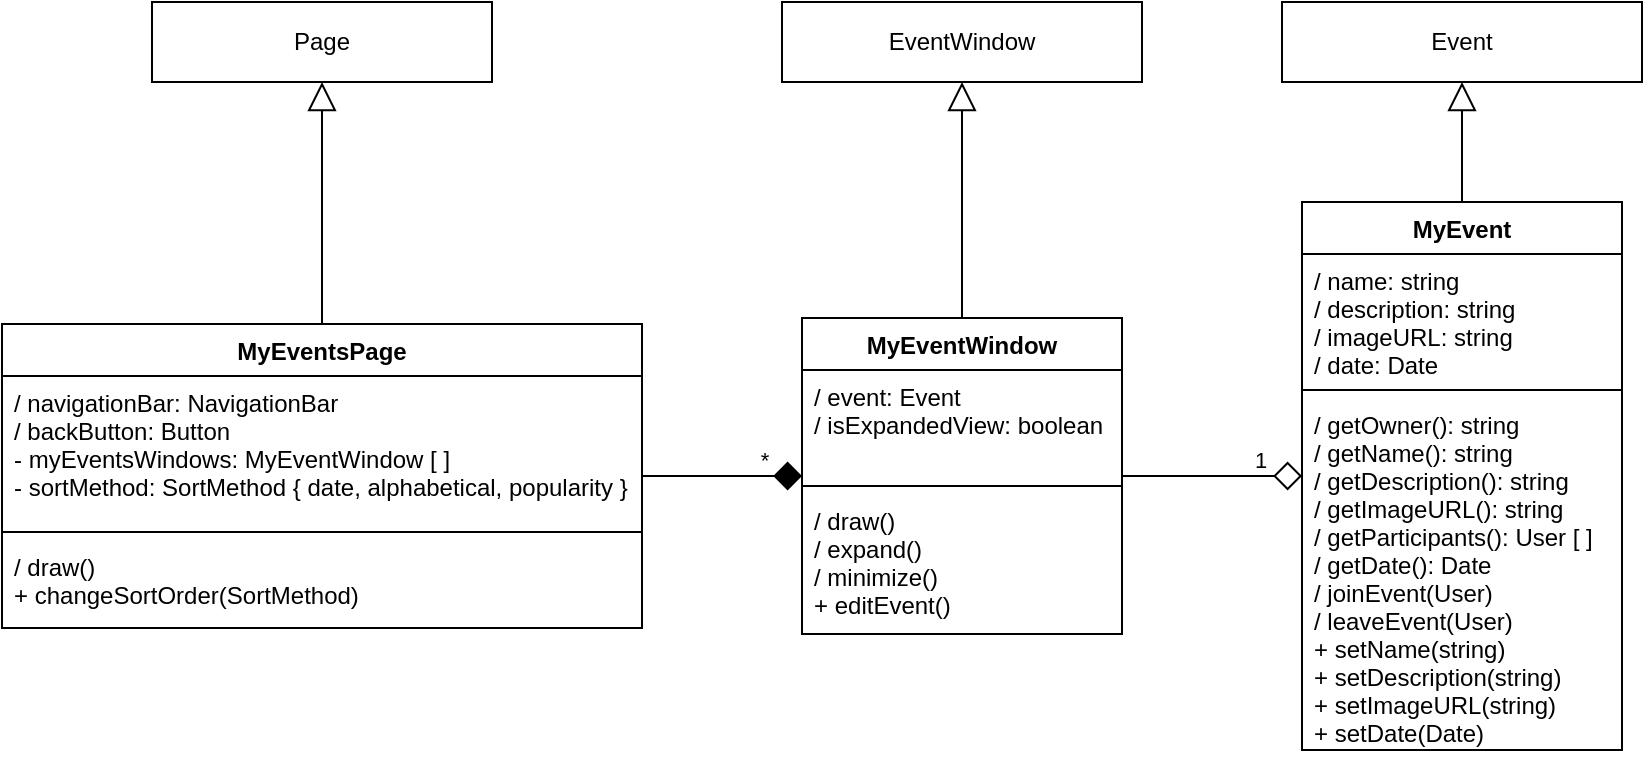 <mxfile version="15.3.8" type="device"><diagram id="U4tAelwfXXANc1SdWDhO" name="Page-1"><mxGraphModel dx="1422" dy="810" grid="1" gridSize="10" guides="1" tooltips="1" connect="1" arrows="1" fold="1" page="1" pageScale="1" pageWidth="850" pageHeight="1100" math="0" shadow="0"><root><mxCell id="0"/><mxCell id="1" parent="0"/><mxCell id="4eqmHqx0hggQ9slr9CzI-13" style="edgeStyle=orthogonalEdgeStyle;rounded=0;orthogonalLoop=1;jettySize=auto;html=1;exitX=1;exitY=0.5;exitDx=0;exitDy=0;entryX=0;entryY=0.5;entryDx=0;entryDy=0;endArrow=diamond;endFill=1;endSize=12;" edge="1" parent="1" source="4eqmHqx0hggQ9slr9CzI-1" target="4eqmHqx0hggQ9slr9CzI-5"><mxGeometry relative="1" as="geometry"><mxPoint x="570" y="338" as="targetPoint"/></mxGeometry></mxCell><mxCell id="4eqmHqx0hggQ9slr9CzI-16" value="*" style="edgeLabel;html=1;align=center;verticalAlign=middle;resizable=0;points=[];" vertex="1" connectable="0" parent="4eqmHqx0hggQ9slr9CzI-13"><mxGeometry x="0.383" relative="1" as="geometry"><mxPoint x="5" y="-8" as="offset"/></mxGeometry></mxCell><mxCell id="4eqmHqx0hggQ9slr9CzI-19" style="edgeStyle=orthogonalEdgeStyle;rounded=0;orthogonalLoop=1;jettySize=auto;html=1;exitX=0.5;exitY=0;exitDx=0;exitDy=0;entryX=0.5;entryY=1;entryDx=0;entryDy=0;endArrow=block;endFill=0;endSize=12;" edge="1" parent="1" source="4eqmHqx0hggQ9slr9CzI-1" target="4eqmHqx0hggQ9slr9CzI-15"><mxGeometry relative="1" as="geometry"/></mxCell><mxCell id="4eqmHqx0hggQ9slr9CzI-1" value="MyEventsPage" style="swimlane;fontStyle=1;align=center;verticalAlign=top;childLayout=stackLayout;horizontal=1;startSize=26;horizontalStack=0;resizeParent=1;resizeParentMax=0;resizeLast=0;collapsible=1;marginBottom=0;swimlaneFillColor=default;" vertex="1" parent="1"><mxGeometry x="310" y="311" width="320" height="152" as="geometry"><mxRectangle x="680" y="300" width="100" height="26" as="alternateBounds"/></mxGeometry></mxCell><mxCell id="4eqmHqx0hggQ9slr9CzI-2" value="/ navigationBar: NavigationBar&#10;/ backButton: Button&#10;- myEventsWindows: MyEventWindow [ ]&#10;- sortMethod: SortMethod { date, alphabetical, popularity }" style="text;strokeColor=none;fillColor=none;align=left;verticalAlign=top;spacingLeft=4;spacingRight=4;overflow=hidden;rotatable=0;points=[[0,0.5],[1,0.5]];portConstraint=eastwest;" vertex="1" parent="4eqmHqx0hggQ9slr9CzI-1"><mxGeometry y="26" width="320" height="74" as="geometry"/></mxCell><mxCell id="4eqmHqx0hggQ9slr9CzI-3" value="" style="line;strokeWidth=1;fillColor=none;align=left;verticalAlign=middle;spacingTop=-1;spacingLeft=3;spacingRight=3;rotatable=0;labelPosition=right;points=[];portConstraint=eastwest;" vertex="1" parent="4eqmHqx0hggQ9slr9CzI-1"><mxGeometry y="100" width="320" height="8" as="geometry"/></mxCell><mxCell id="4eqmHqx0hggQ9slr9CzI-4" value="/ draw()&#10;+ changeSortOrder(SortMethod)" style="text;strokeColor=none;fillColor=none;align=left;verticalAlign=top;spacingLeft=4;spacingRight=4;overflow=hidden;rotatable=0;points=[[0,0.5],[1,0.5]];portConstraint=eastwest;" vertex="1" parent="4eqmHqx0hggQ9slr9CzI-1"><mxGeometry y="108" width="320" height="44" as="geometry"/></mxCell><mxCell id="4eqmHqx0hggQ9slr9CzI-14" style="edgeStyle=orthogonalEdgeStyle;rounded=0;orthogonalLoop=1;jettySize=auto;html=1;exitX=1;exitY=0.5;exitDx=0;exitDy=0;entryX=0;entryY=0.5;entryDx=0;entryDy=0;endSize=12;endArrow=diamond;endFill=0;" edge="1" parent="1" source="4eqmHqx0hggQ9slr9CzI-5" target="4eqmHqx0hggQ9slr9CzI-9"><mxGeometry relative="1" as="geometry"/></mxCell><mxCell id="4eqmHqx0hggQ9slr9CzI-17" value="1" style="edgeLabel;html=1;align=center;verticalAlign=middle;resizable=0;points=[];" vertex="1" connectable="0" parent="4eqmHqx0hggQ9slr9CzI-14"><mxGeometry x="0.356" relative="1" as="geometry"><mxPoint x="8" y="-8" as="offset"/></mxGeometry></mxCell><mxCell id="4eqmHqx0hggQ9slr9CzI-21" style="edgeStyle=orthogonalEdgeStyle;rounded=0;orthogonalLoop=1;jettySize=auto;html=1;exitX=0.5;exitY=0;exitDx=0;exitDy=0;entryX=0.5;entryY=1;entryDx=0;entryDy=0;endArrow=block;endFill=0;endSize=12;" edge="1" parent="1" source="4eqmHqx0hggQ9slr9CzI-5" target="4eqmHqx0hggQ9slr9CzI-20"><mxGeometry relative="1" as="geometry"/></mxCell><mxCell id="4eqmHqx0hggQ9slr9CzI-5" value="MyEventWindow" style="swimlane;fontStyle=1;align=center;verticalAlign=top;childLayout=stackLayout;horizontal=1;startSize=26;horizontalStack=0;resizeParent=1;resizeParentMax=0;resizeLast=0;collapsible=1;marginBottom=0;swimlaneFillColor=default;" vertex="1" parent="1"><mxGeometry x="710" y="308" width="160" height="158" as="geometry"><mxRectangle x="1230" y="230" width="110" height="26" as="alternateBounds"/></mxGeometry></mxCell><mxCell id="4eqmHqx0hggQ9slr9CzI-6" value="/ event: Event&#10;/ isExpandedView: boolean&#10;" style="text;strokeColor=none;fillColor=none;align=left;verticalAlign=top;spacingLeft=4;spacingRight=4;overflow=hidden;rotatable=0;points=[[0,0.5],[1,0.5]];portConstraint=eastwest;" vertex="1" parent="4eqmHqx0hggQ9slr9CzI-5"><mxGeometry y="26" width="160" height="54" as="geometry"/></mxCell><mxCell id="4eqmHqx0hggQ9slr9CzI-7" value="" style="line;strokeWidth=1;fillColor=none;align=left;verticalAlign=middle;spacingTop=-1;spacingLeft=3;spacingRight=3;rotatable=0;labelPosition=right;points=[];portConstraint=eastwest;" vertex="1" parent="4eqmHqx0hggQ9slr9CzI-5"><mxGeometry y="80" width="160" height="8" as="geometry"/></mxCell><mxCell id="4eqmHqx0hggQ9slr9CzI-8" value="/ draw()&#10;/ expand()&#10;/ minimize()&#10;+ editEvent()&#10;" style="text;strokeColor=none;fillColor=none;align=left;verticalAlign=top;spacingLeft=4;spacingRight=4;overflow=hidden;rotatable=0;points=[[0,0.5],[1,0.5]];portConstraint=eastwest;" vertex="1" parent="4eqmHqx0hggQ9slr9CzI-5"><mxGeometry y="88" width="160" height="70" as="geometry"/></mxCell><mxCell id="4eqmHqx0hggQ9slr9CzI-23" style="edgeStyle=orthogonalEdgeStyle;rounded=0;orthogonalLoop=1;jettySize=auto;html=1;exitX=0.5;exitY=0;exitDx=0;exitDy=0;entryX=0.5;entryY=1;entryDx=0;entryDy=0;endArrow=block;endFill=0;endSize=12;" edge="1" parent="1" source="4eqmHqx0hggQ9slr9CzI-9" target="4eqmHqx0hggQ9slr9CzI-22"><mxGeometry relative="1" as="geometry"/></mxCell><mxCell id="4eqmHqx0hggQ9slr9CzI-9" value="MyEvent" style="swimlane;fontStyle=1;align=center;verticalAlign=top;childLayout=stackLayout;horizontal=1;startSize=26;horizontalStack=0;resizeParent=1;resizeParentMax=0;resizeLast=0;collapsible=1;marginBottom=0;swimlaneFillColor=default;" vertex="1" parent="1"><mxGeometry x="960" y="250" width="160" height="274" as="geometry"><mxRectangle x="1520" y="320" width="100" height="26" as="alternateBounds"/></mxGeometry></mxCell><mxCell id="4eqmHqx0hggQ9slr9CzI-10" value="/ name: string&#10;/ description: string&#10;/ imageURL: string&#10;/ date: Date" style="text;strokeColor=none;fillColor=none;align=left;verticalAlign=top;spacingLeft=4;spacingRight=4;overflow=hidden;rotatable=0;points=[[0,0.5],[1,0.5]];portConstraint=eastwest;" vertex="1" parent="4eqmHqx0hggQ9slr9CzI-9"><mxGeometry y="26" width="160" height="64" as="geometry"/></mxCell><mxCell id="4eqmHqx0hggQ9slr9CzI-11" value="" style="line;strokeWidth=1;fillColor=none;align=left;verticalAlign=middle;spacingTop=-1;spacingLeft=3;spacingRight=3;rotatable=0;labelPosition=right;points=[];portConstraint=eastwest;" vertex="1" parent="4eqmHqx0hggQ9slr9CzI-9"><mxGeometry y="90" width="160" height="8" as="geometry"/></mxCell><mxCell id="4eqmHqx0hggQ9slr9CzI-12" value="/ getOwner(): string&#10;/ getName(): string&#10;/ getDescription(): string&#10;/ getImageURL(): string&#10;/ getParticipants(): User [ ]&#10;/ getDate(): Date&#10;/ joinEvent(User)&#10;/ leaveEvent(User)&#10;+ setName(string)&#10;+ setDescription(string)&#10;+ setImageURL(string)&#10;+ setDate(Date)" style="text;strokeColor=none;fillColor=none;align=left;verticalAlign=top;spacingLeft=4;spacingRight=4;overflow=hidden;rotatable=0;points=[[0,0.5],[1,0.5]];portConstraint=eastwest;" vertex="1" parent="4eqmHqx0hggQ9slr9CzI-9"><mxGeometry y="98" width="160" height="176" as="geometry"/></mxCell><mxCell id="4eqmHqx0hggQ9slr9CzI-15" value="Page" style="rounded=0;whiteSpace=wrap;html=1;align=center;" vertex="1" parent="1"><mxGeometry x="385" y="150" width="170" height="40" as="geometry"/></mxCell><mxCell id="4eqmHqx0hggQ9slr9CzI-20" value="EventWindow" style="rounded=0;whiteSpace=wrap;html=1;align=center;" vertex="1" parent="1"><mxGeometry x="700" y="150" width="180" height="40" as="geometry"/></mxCell><mxCell id="4eqmHqx0hggQ9slr9CzI-22" value="Event" style="rounded=0;whiteSpace=wrap;html=1;align=center;" vertex="1" parent="1"><mxGeometry x="950" y="150" width="180" height="40" as="geometry"/></mxCell></root></mxGraphModel></diagram></mxfile>